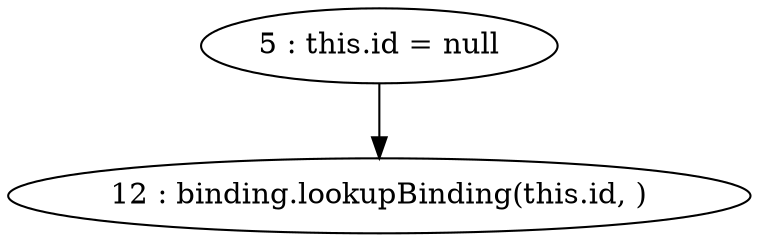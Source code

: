 digraph G {
"5 : this.id = null"
"5 : this.id = null" -> "12 : binding.lookupBinding(this.id, )"
"12 : binding.lookupBinding(this.id, )"
}